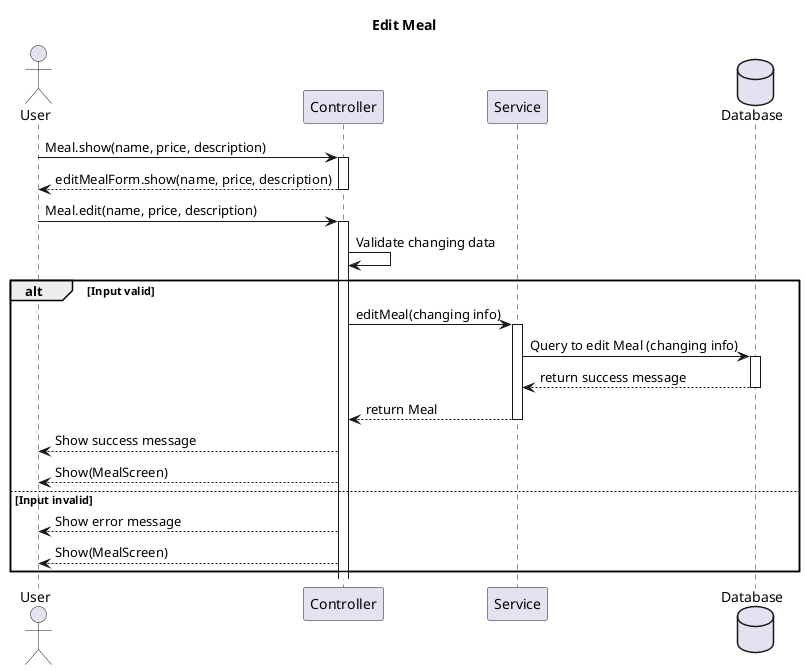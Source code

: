 @startuml
title Edit Meal
actor User as u
participant Controller as ctrl
participant Service as sv
database Database as db 

u -> ctrl: Meal.show(name, price, description)
activate ctrl
ctrl --> u: editMealForm.show(name, price, description)
deactivate ctrl
u-> ctrl: Meal.edit(name, price, description)
activate ctrl
ctrl -> ctrl: Validate changing data
alt Input valid
    ctrl -> sv: editMeal(changing info)
    activate sv
    sv -> db: Query to edit Meal (changing info)
    activate db
    db --> sv: return success message
    deactivate db
    sv --> ctrl: return Meal
    deactivate sv
    ctrl --> u: Show success message
    ctrl-->u: Show(MealScreen)
else Input invalid
    ctrl --> u: Show error message
    ctrl-->u: Show(MealScreen)
end

@enduml